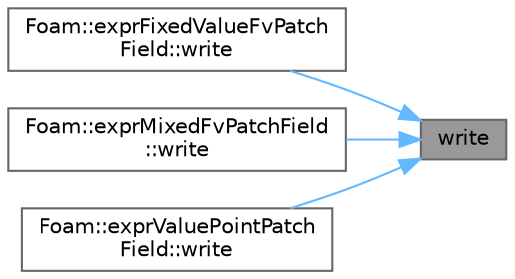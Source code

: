 digraph "write"
{
 // LATEX_PDF_SIZE
  bgcolor="transparent";
  edge [fontname=Helvetica,fontsize=10,labelfontname=Helvetica,labelfontsize=10];
  node [fontname=Helvetica,fontsize=10,shape=box,height=0.2,width=0.4];
  rankdir="RL";
  Node1 [id="Node000001",label="write",height=0.2,width=0.4,color="gray40", fillcolor="grey60", style="filled", fontcolor="black",tooltip=" "];
  Node1 -> Node2 [id="edge1_Node000001_Node000002",dir="back",color="steelblue1",style="solid",tooltip=" "];
  Node2 [id="Node000002",label="Foam::exprFixedValueFvPatch\lField::write",height=0.2,width=0.4,color="grey40", fillcolor="white", style="filled",URL="$classFoam_1_1exprFixedValueFvPatchField.html#a78cec3e4ecac4a89a3ad8d38f2ad21f5",tooltip=" "];
  Node1 -> Node3 [id="edge2_Node000001_Node000003",dir="back",color="steelblue1",style="solid",tooltip=" "];
  Node3 [id="Node000003",label="Foam::exprMixedFvPatchField\l::write",height=0.2,width=0.4,color="grey40", fillcolor="white", style="filled",URL="$classFoam_1_1exprMixedFvPatchField.html#a78cec3e4ecac4a89a3ad8d38f2ad21f5",tooltip=" "];
  Node1 -> Node4 [id="edge3_Node000001_Node000004",dir="back",color="steelblue1",style="solid",tooltip=" "];
  Node4 [id="Node000004",label="Foam::exprValuePointPatch\lField::write",height=0.2,width=0.4,color="grey40", fillcolor="white", style="filled",URL="$classFoam_1_1exprValuePointPatchField.html#a78cec3e4ecac4a89a3ad8d38f2ad21f5",tooltip=" "];
}
